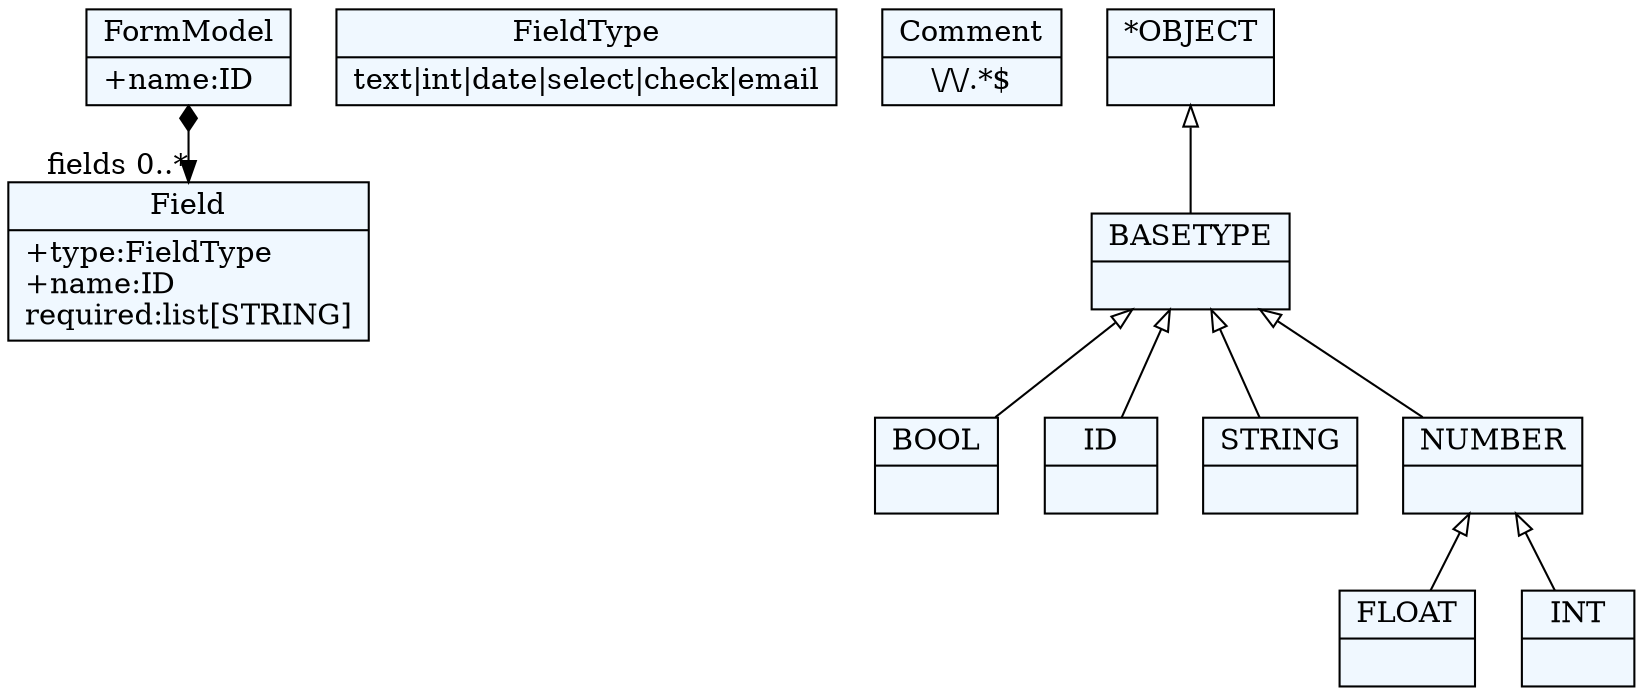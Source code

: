 
    digraph xtext {
    fontname = "Bitstream Vera Sans"
    fontsize = 8
    node[
        shape=record,
        style=filled,
        fillcolor=aliceblue
    ]
    nodesep = 0.3
    edge[dir=black,arrowtail=empty]


94372935124792 -> 94372935126776[arrowtail=diamond, dir=both, headlabel="fields 0..*"]
94372935124792[ label="{FormModel|+name:ID\l}"]

94372935128760[ label="{FieldType|text\|int\|date\|select\|check\|email}"]

94372935126776[ label="{Field|+type:FieldType\l+name:ID\lrequired:list[STRING]\l}"]

94372935133576[ label="{Comment|\\/\\/.*$}"]

94372934915208[ label="{FLOAT|}"]

94372934909416[ label="{BOOL|}"]

94372934924280[ label="{*OBJECT|}"]
94372934924280 -> 94372934921384 [dir=back]

94372934912312[ label="{INT|}"]

94372934905016[ label="{ID|}"]

94372934907000[ label="{STRING|}"]

94372934921384[ label="{BASETYPE|}"]
94372934921384 -> 94372934918104 [dir=back]
94372934921384 -> 94372934909416 [dir=back]
94372934921384 -> 94372934905016 [dir=back]
94372934921384 -> 94372934907000 [dir=back]

94372934918104[ label="{NUMBER|}"]
94372934918104 -> 94372934915208 [dir=back]
94372934918104 -> 94372934912312 [dir=back]


}
